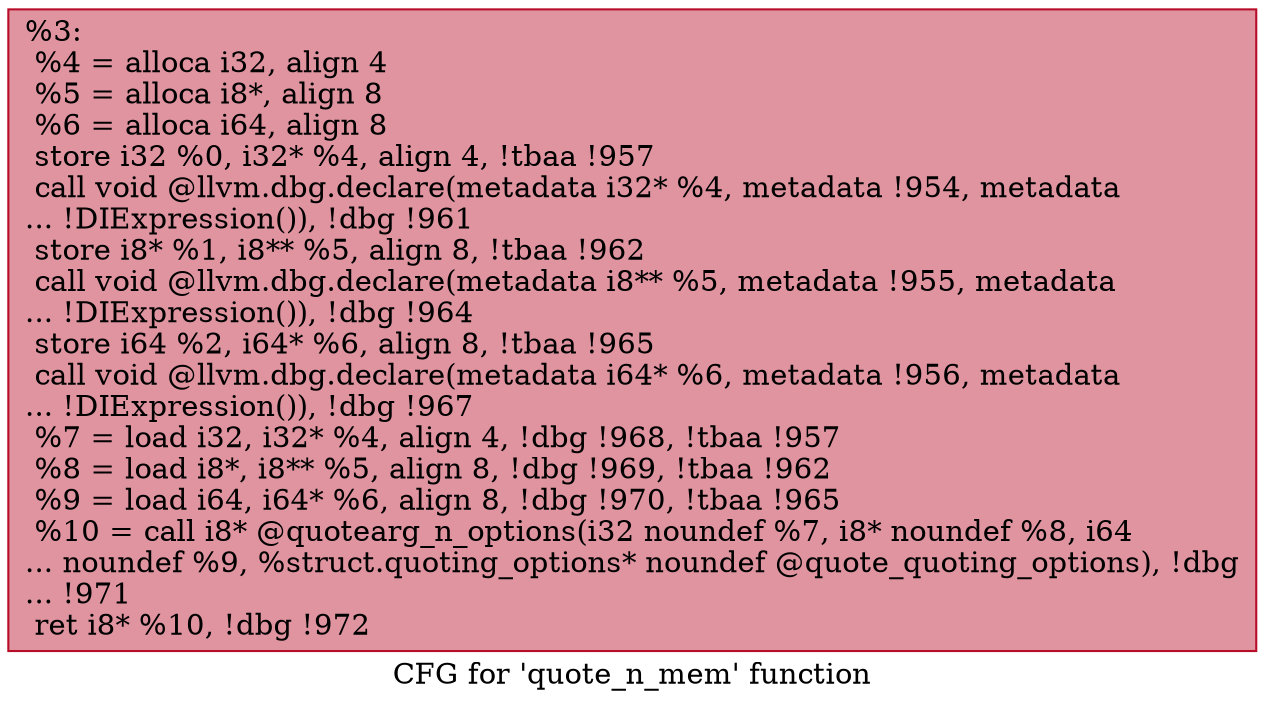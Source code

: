 digraph "CFG for 'quote_n_mem' function" {
	label="CFG for 'quote_n_mem' function";

	Node0x228fd70 [shape=record,color="#b70d28ff", style=filled, fillcolor="#b70d2870",label="{%3:\l  %4 = alloca i32, align 4\l  %5 = alloca i8*, align 8\l  %6 = alloca i64, align 8\l  store i32 %0, i32* %4, align 4, !tbaa !957\l  call void @llvm.dbg.declare(metadata i32* %4, metadata !954, metadata\l... !DIExpression()), !dbg !961\l  store i8* %1, i8** %5, align 8, !tbaa !962\l  call void @llvm.dbg.declare(metadata i8** %5, metadata !955, metadata\l... !DIExpression()), !dbg !964\l  store i64 %2, i64* %6, align 8, !tbaa !965\l  call void @llvm.dbg.declare(metadata i64* %6, metadata !956, metadata\l... !DIExpression()), !dbg !967\l  %7 = load i32, i32* %4, align 4, !dbg !968, !tbaa !957\l  %8 = load i8*, i8** %5, align 8, !dbg !969, !tbaa !962\l  %9 = load i64, i64* %6, align 8, !dbg !970, !tbaa !965\l  %10 = call i8* @quotearg_n_options(i32 noundef %7, i8* noundef %8, i64\l... noundef %9, %struct.quoting_options* noundef @quote_quoting_options), !dbg\l... !971\l  ret i8* %10, !dbg !972\l}"];
}
